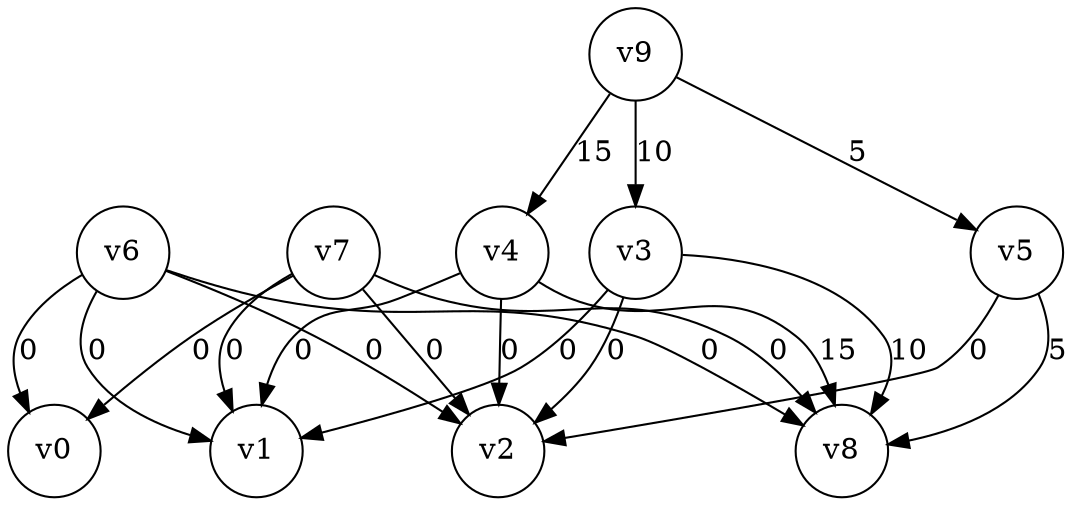 digraph
{
	node [shape=circle, label="v0"] 0;
	node [shape=circle, label="v1"] 1;
	node [shape=circle, label="v2"] 2;
	node [shape=circle, label="v3"] 3;
	node [shape=circle, label="v4"] 4;
	node [shape=circle, label="v5"] 5;
	node [shape=circle, label="v6"] 6;
	node [shape=circle, label="v7"] 7;
	node [shape=circle, label="v8"] 8;
	node [shape=circle, label="v9"] 9;
	3 -> 1 [label="0"]
	3 -> 2 [label="0"]
	3 -> 8 [label="10"]
	4 -> 1 [label="0"]
	4 -> 2 [label="0"]
	4 -> 8 [label="15"]
	5 -> 2 [label="0"]
	5 -> 8 [label="5"]
	6 -> 0 [label="0"]
	6 -> 1 [label="0"]
	6 -> 2 [label="0"]
	6 -> 8 [label="0"]
	7 -> 0 [label="0"]
	7 -> 1 [label="0"]
	7 -> 2 [label="0"]
	7 -> 8 [label="0"]
	9 -> 3 [label="10"]
	9 -> 4 [label="15"]
	9 -> 5 [label="5"]
}
